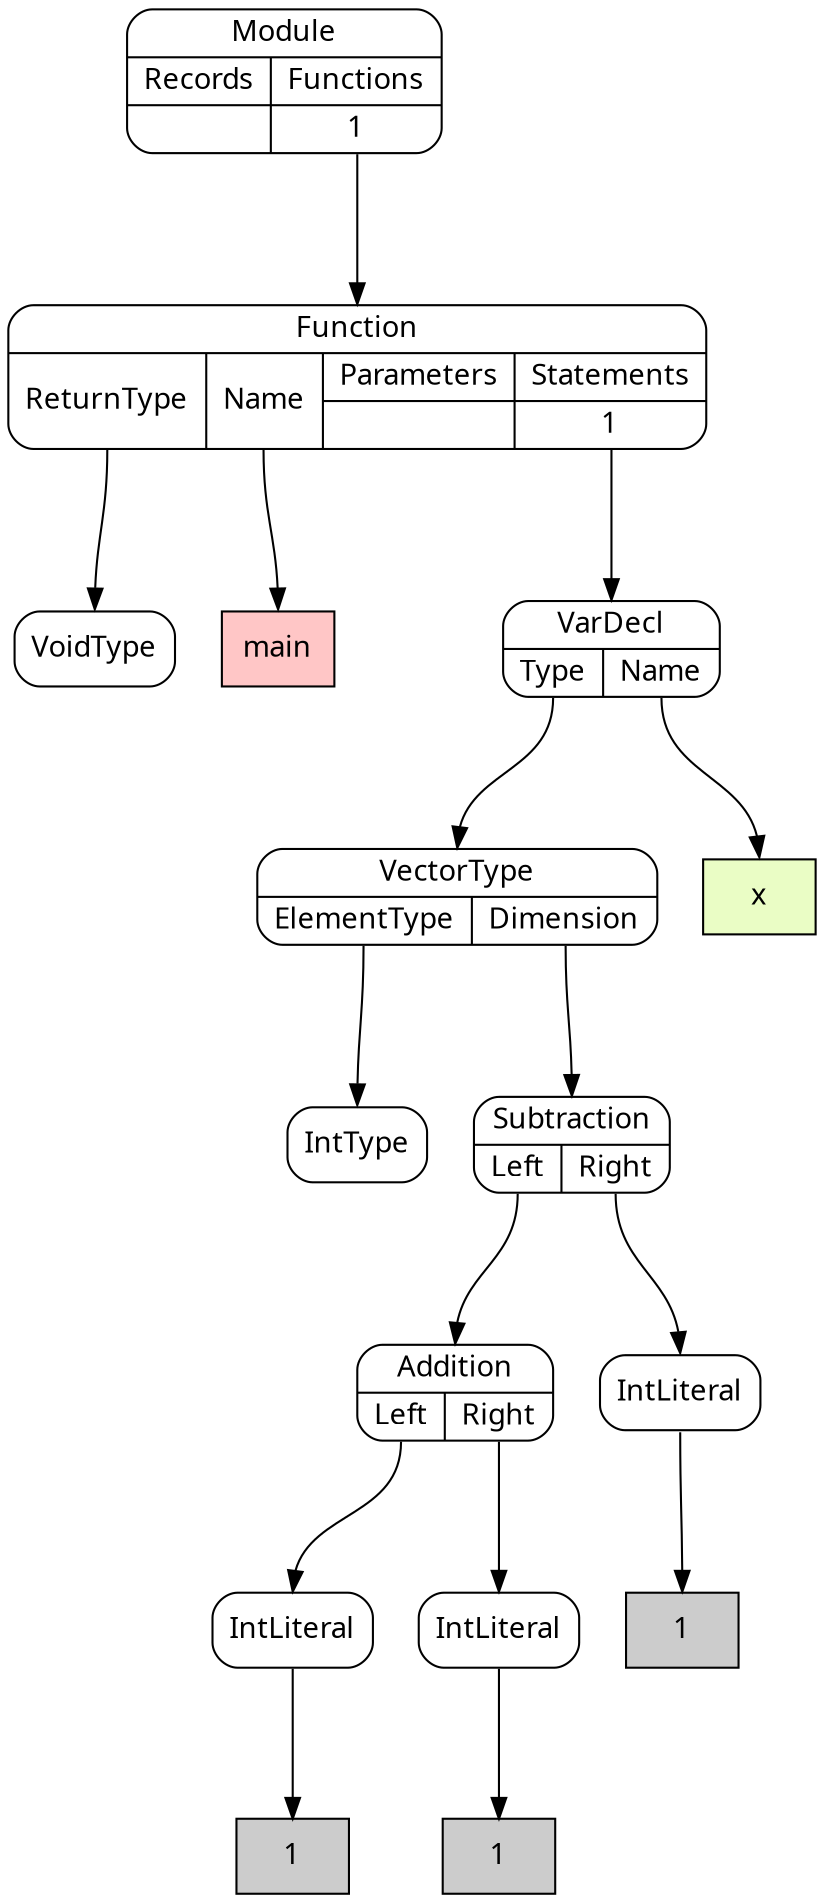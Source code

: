 digraph {
node [shape=Mrecord, style=filled, fillcolor=white, fontname="Calibri"];
graph [ordering=out, nodesep=0.3, ranksep=1];

# SimpleNode VoidType
node0 [label="VoidType", tooltip="VoidType"]

# DeclarationLiteral main
node1 [shape=box, label="main", fillcolor="#FFC6C6", tooltip="main"]

# SimpleNode IntType
node2 [label="IntType", tooltip="IntType"]

# Literal 1
node3 [shape=box, label="1", fillcolor="#cccccc", tooltip="1"]

# SimpleNode IntLiteral
node4:s -> node3:n
node4 [label="IntLiteral", tooltip="IntLiteral"]

# Literal 1
node5 [shape=box, label="1", fillcolor="#cccccc", tooltip="1"]

# SimpleNode IntLiteral
node6:s -> node5:n
node6 [label="IntLiteral", tooltip="IntLiteral"]

# PortNode Addition
node7:p0:s -> node4:n
node7:p1:s -> node6:n
node7 [label="{Addition|{<p0>Left|<p1>Right}}", tooltip="Addition"]

# Literal 1
node8 [shape=box, label="1", fillcolor="#cccccc", tooltip="1"]

# SimpleNode IntLiteral
node9:s -> node8:n
node9 [label="IntLiteral", tooltip="IntLiteral"]

# PortNode Subtraction
node10:p0:s -> node7:n
node10:p1:s -> node9:n
node10 [label="{Subtraction|{<p0>Left|<p1>Right}}", tooltip="Subtraction"]

# PortNode VectorType
node11:p0:s -> node2:n
node11:p1:s -> node10:n
node11 [label="{VectorType|{<p0>ElementType|<p1>Dimension}}", tooltip="VectorType"]

# DeclarationLiteral x
node12 [shape=box, label="x", fillcolor="#EAFDC5", tooltip="x"]

# PortNode VarDecl
node13:p0:s -> node11:n
node13:p1:s -> node12:n
node13 [label="{VarDecl|{<p0>Type|<p1>Name}}", tooltip="VarDecl"]

# PortNode Function
node14:p0:s -> node0:n
node14:p1:s -> node1:n
node14:p3_0:s -> node13:n
node14 [label="{Function|{<p0>ReturnType|<p1>Name|{Parameters|{}}|{Statements|{<p3_0>1}}}}", tooltip="Function"]

# PortNode Module
node15:p1_0:s -> node14:n
node15 [label="{Module|{{Records|{}}|{Functions|{<p1_0>1}}}}", tooltip="Module"]

}
